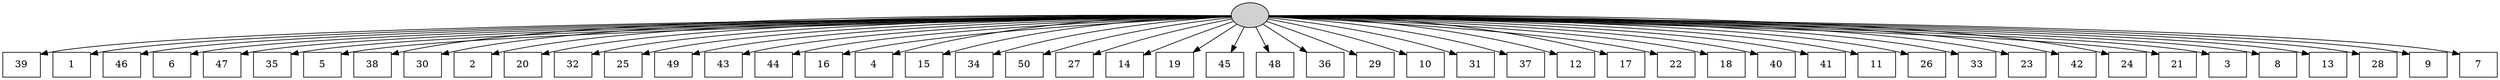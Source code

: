 digraph G {
0[style=filled, fillcolor=grey82, label=""];
1[shape=box,style=filled, fillcolor=white,label="39\n"];
2[shape=box,style=filled, fillcolor=white,label="1\n"];
3[shape=box,style=filled, fillcolor=white,label="46\n"];
4[shape=box,style=filled, fillcolor=white,label="6\n"];
5[shape=box,style=filled, fillcolor=white,label="47\n"];
6[shape=box,style=filled, fillcolor=white,label="35\n"];
7[shape=box,style=filled, fillcolor=white,label="5\n"];
8[shape=box,style=filled, fillcolor=white,label="38\n"];
9[shape=box,style=filled, fillcolor=white,label="30\n"];
10[shape=box,style=filled, fillcolor=white,label="2\n"];
11[shape=box,style=filled, fillcolor=white,label="20\n"];
12[shape=box,style=filled, fillcolor=white,label="32\n"];
13[shape=box,style=filled, fillcolor=white,label="25\n"];
14[shape=box,style=filled, fillcolor=white,label="49\n"];
15[shape=box,style=filled, fillcolor=white,label="43\n"];
16[shape=box,style=filled, fillcolor=white,label="44\n"];
17[shape=box,style=filled, fillcolor=white,label="16\n"];
18[shape=box,style=filled, fillcolor=white,label="4\n"];
19[shape=box,style=filled, fillcolor=white,label="15\n"];
20[shape=box,style=filled, fillcolor=white,label="34\n"];
21[shape=box,style=filled, fillcolor=white,label="50\n"];
22[shape=box,style=filled, fillcolor=white,label="27\n"];
23[shape=box,style=filled, fillcolor=white,label="14\n"];
24[shape=box,style=filled, fillcolor=white,label="19\n"];
25[shape=box,style=filled, fillcolor=white,label="45\n"];
26[shape=box,style=filled, fillcolor=white,label="48\n"];
27[shape=box,style=filled, fillcolor=white,label="36\n"];
28[shape=box,style=filled, fillcolor=white,label="29\n"];
29[shape=box,style=filled, fillcolor=white,label="10\n"];
30[shape=box,style=filled, fillcolor=white,label="31\n"];
31[shape=box,style=filled, fillcolor=white,label="37\n"];
32[shape=box,style=filled, fillcolor=white,label="12\n"];
33[shape=box,style=filled, fillcolor=white,label="17\n"];
34[shape=box,style=filled, fillcolor=white,label="22\n"];
35[shape=box,style=filled, fillcolor=white,label="18\n"];
36[shape=box,style=filled, fillcolor=white,label="40\n"];
37[shape=box,style=filled, fillcolor=white,label="41\n"];
38[shape=box,style=filled, fillcolor=white,label="11\n"];
39[shape=box,style=filled, fillcolor=white,label="26\n"];
40[shape=box,style=filled, fillcolor=white,label="33\n"];
41[shape=box,style=filled, fillcolor=white,label="23\n"];
42[shape=box,style=filled, fillcolor=white,label="42\n"];
43[shape=box,style=filled, fillcolor=white,label="24\n"];
44[shape=box,style=filled, fillcolor=white,label="21\n"];
45[shape=box,style=filled, fillcolor=white,label="3\n"];
46[shape=box,style=filled, fillcolor=white,label="8\n"];
47[shape=box,style=filled, fillcolor=white,label="13\n"];
48[shape=box,style=filled, fillcolor=white,label="28\n"];
49[shape=box,style=filled, fillcolor=white,label="9\n"];
50[shape=box,style=filled, fillcolor=white,label="7\n"];
0->1 ;
0->2 ;
0->3 ;
0->4 ;
0->5 ;
0->6 ;
0->7 ;
0->8 ;
0->9 ;
0->10 ;
0->11 ;
0->12 ;
0->13 ;
0->14 ;
0->15 ;
0->16 ;
0->17 ;
0->18 ;
0->19 ;
0->20 ;
0->21 ;
0->22 ;
0->23 ;
0->24 ;
0->25 ;
0->26 ;
0->27 ;
0->28 ;
0->29 ;
0->30 ;
0->31 ;
0->32 ;
0->33 ;
0->34 ;
0->35 ;
0->36 ;
0->37 ;
0->38 ;
0->39 ;
0->40 ;
0->41 ;
0->42 ;
0->43 ;
0->44 ;
0->45 ;
0->46 ;
0->47 ;
0->48 ;
0->49 ;
0->50 ;
}
